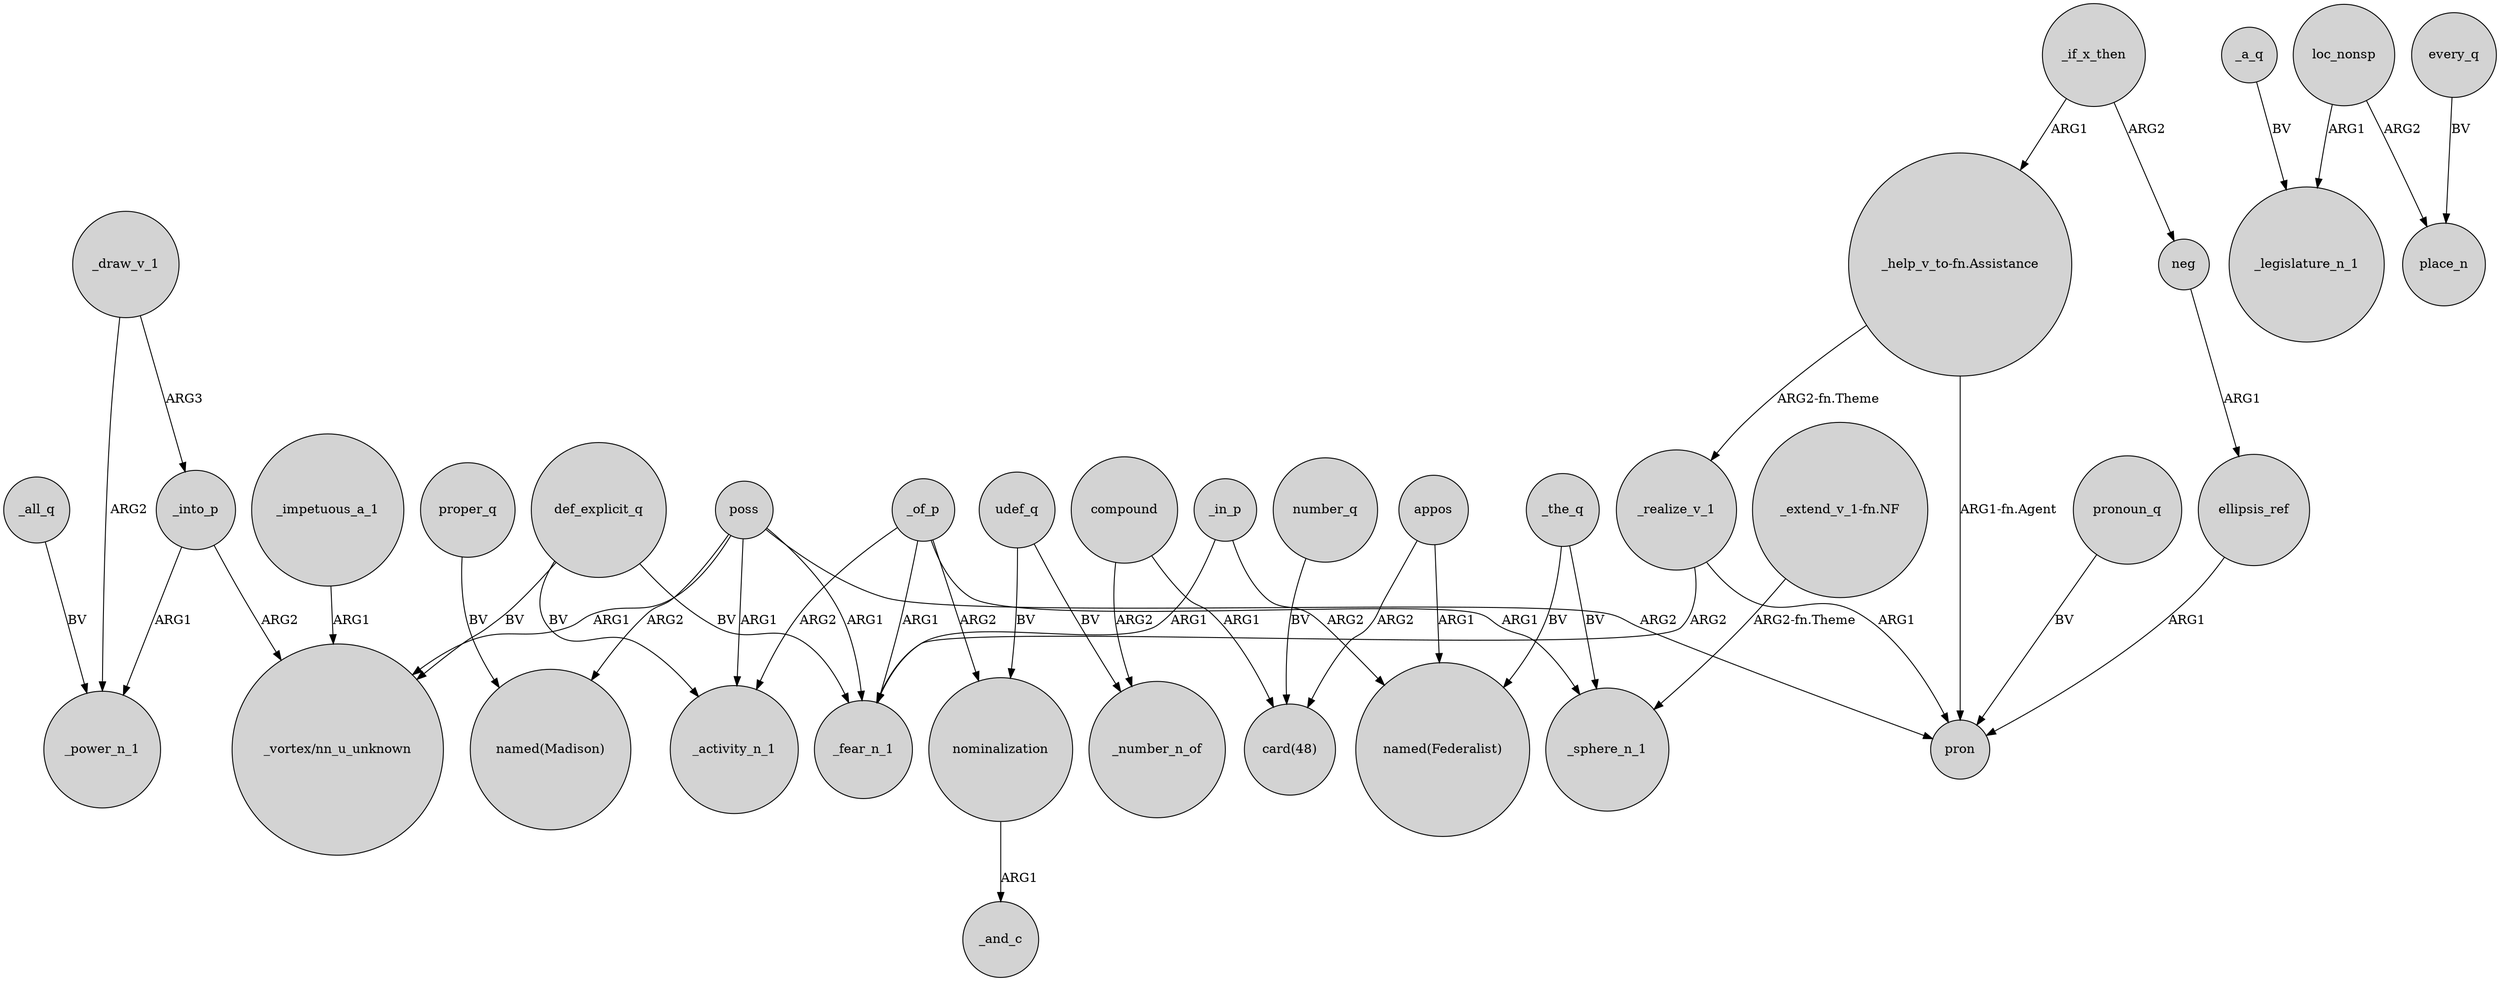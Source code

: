digraph {
	node [shape=circle style=filled]
	_impetuous_a_1 -> "_vortex/nn_u_unknown" [label=ARG1]
	appos -> "named(Federalist)" [label=ARG1]
	udef_q -> _number_n_of [label=BV]
	appos -> "card(48)" [label=ARG2]
	_of_p -> _fear_n_1 [label=ARG1]
	poss -> pron [label=ARG2]
	def_explicit_q -> "_vortex/nn_u_unknown" [label=BV]
	"_help_v_to-fn.Assistance" -> pron [label="ARG1-fn.Agent"]
	nominalization -> _and_c [label=ARG1]
	def_explicit_q -> _activity_n_1 [label=BV]
	_draw_v_1 -> _power_n_1 [label=ARG2]
	ellipsis_ref -> pron [label=ARG1]
	_a_q -> _legislature_n_1 [label=BV]
	def_explicit_q -> _fear_n_1 [label=BV]
	proper_q -> "named(Madison)" [label=BV]
	loc_nonsp -> _legislature_n_1 [label=ARG1]
	_in_p -> "named(Federalist)" [label=ARG2]
	_of_p -> _activity_n_1 [label=ARG2]
	poss -> "_vortex/nn_u_unknown" [label=ARG1]
	_into_p -> "_vortex/nn_u_unknown" [label=ARG2]
	_if_x_then -> neg [label=ARG2]
	poss -> _fear_n_1 [label=ARG1]
	neg -> ellipsis_ref [label=ARG1]
	pronoun_q -> pron [label=BV]
	_if_x_then -> "_help_v_to-fn.Assistance" [label=ARG1]
	poss -> _activity_n_1 [label=ARG1]
	_in_p -> _fear_n_1 [label=ARG1]
	_realize_v_1 -> _fear_n_1 [label=ARG2]
	_realize_v_1 -> pron [label=ARG1]
	_of_p -> nominalization [label=ARG2]
	_draw_v_1 -> _into_p [label=ARG3]
	_the_q -> "named(Federalist)" [label=BV]
	every_q -> place_n [label=BV]
	udef_q -> nominalization [label=BV]
	poss -> "named(Madison)" [label=ARG2]
	_of_p -> _sphere_n_1 [label=ARG1]
	_all_q -> _power_n_1 [label=BV]
	_into_p -> _power_n_1 [label=ARG1]
	loc_nonsp -> place_n [label=ARG2]
	compound -> "card(48)" [label=ARG1]
	compound -> _number_n_of [label=ARG2]
	"_extend_v_1-fn.NF" -> _sphere_n_1 [label="ARG2-fn.Theme"]
	"_help_v_to-fn.Assistance" -> _realize_v_1 [label="ARG2-fn.Theme"]
	number_q -> "card(48)" [label=BV]
	_the_q -> _sphere_n_1 [label=BV]
}
